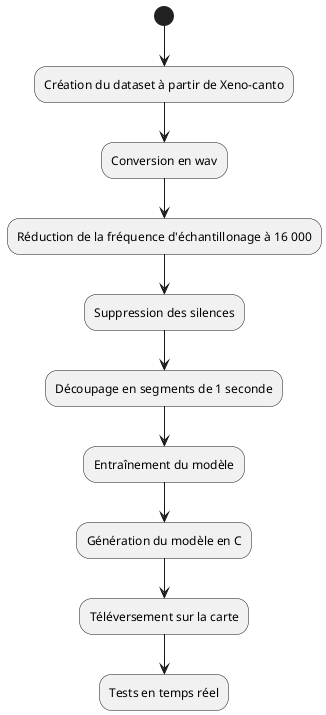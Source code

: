 @startuml
(*) --> "Création du dataset à partir de Xeno-canto"
--> "Conversion en wav"
--> "Réduction de la fréquence d'échantillonage à 16 000"
--> "Suppression des silences"
--> "Découpage en segments de 1 seconde"
--> "Entraînement du modèle"
--> "Génération du modèle en C"
--> "Téléversement sur la carte"
--> "Tests en temps réel"
@enduml
